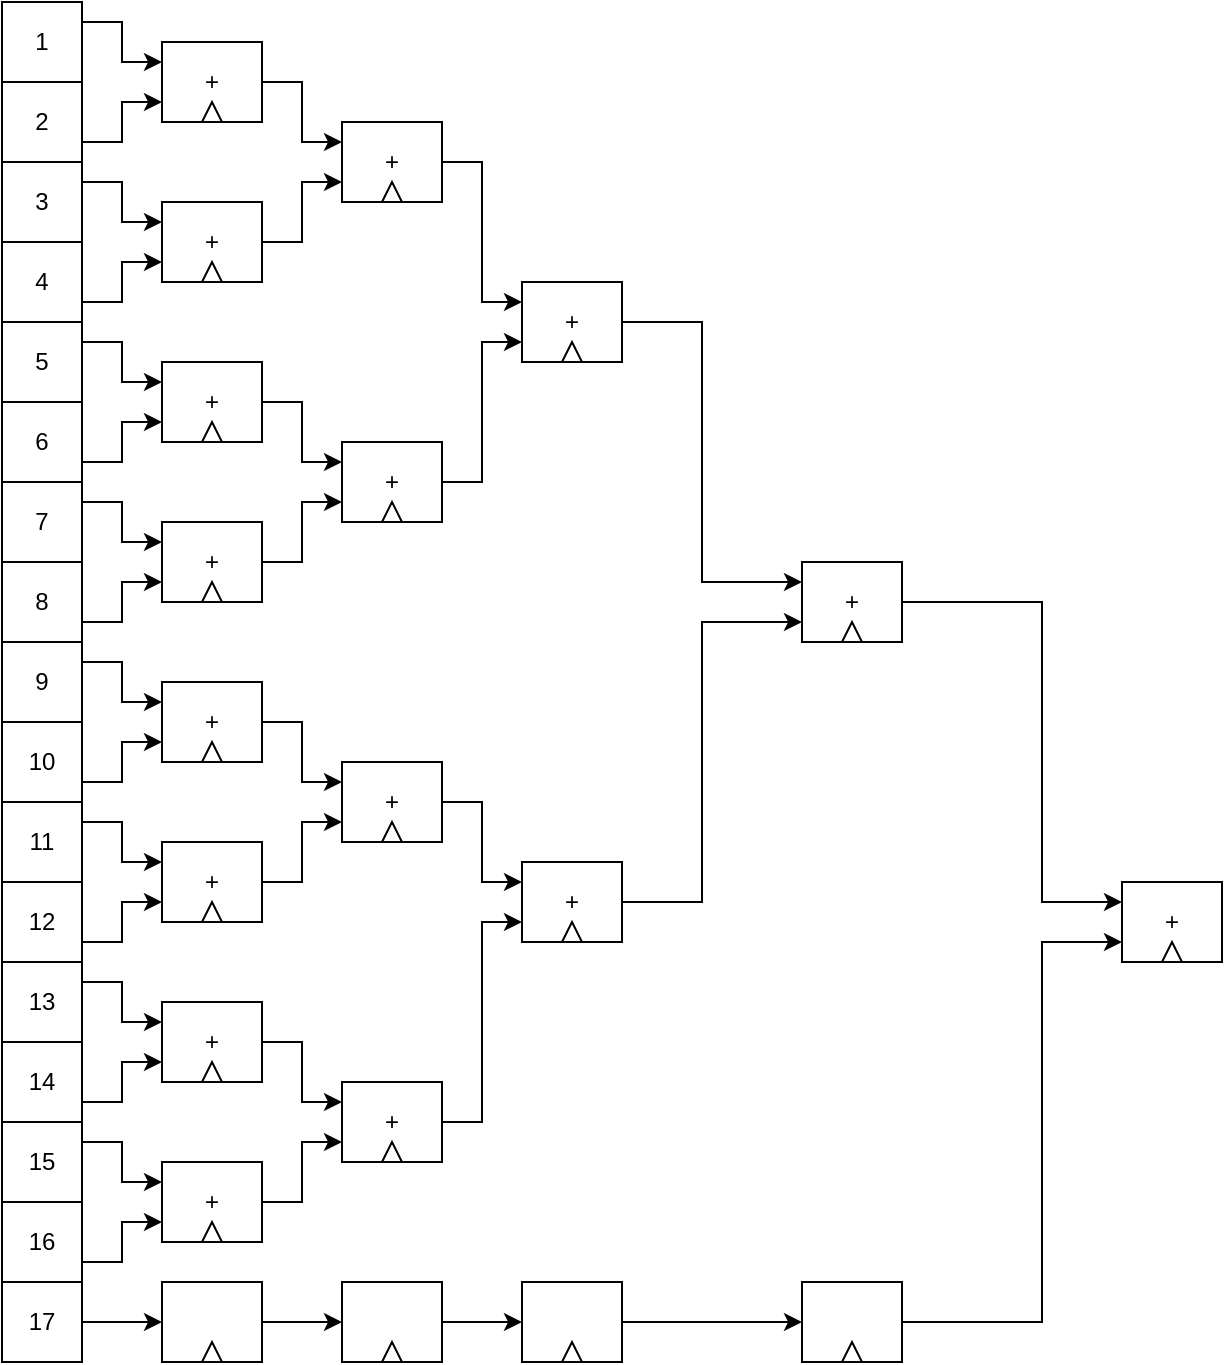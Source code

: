 <mxfile version="26.0.2">
  <diagram id="WsneLTn48bzQhATTeUE6" name="Page-1">
    <mxGraphModel dx="2284" dy="-394" grid="1" gridSize="10" guides="1" tooltips="1" connect="1" arrows="1" fold="1" page="1" pageScale="1" pageWidth="850" pageHeight="1100" math="0" shadow="0">
      <root>
        <mxCell id="0" />
        <mxCell id="1" parent="0" />
        <mxCell id="QceZ4BOWjBwWvUnkvkng-1" value="1" style="rounded=0;whiteSpace=wrap;html=1;" vertex="1" parent="1">
          <mxGeometry x="-320" y="1400" width="40" height="40" as="geometry" />
        </mxCell>
        <mxCell id="QceZ4BOWjBwWvUnkvkng-2" value="2" style="rounded=0;whiteSpace=wrap;html=1;" vertex="1" parent="1">
          <mxGeometry x="-320" y="1440" width="40" height="40" as="geometry" />
        </mxCell>
        <mxCell id="QceZ4BOWjBwWvUnkvkng-3" value="3" style="rounded=0;whiteSpace=wrap;html=1;" vertex="1" parent="1">
          <mxGeometry x="-320" y="1480" width="40" height="40" as="geometry" />
        </mxCell>
        <mxCell id="QceZ4BOWjBwWvUnkvkng-4" value="4" style="rounded=0;whiteSpace=wrap;html=1;" vertex="1" parent="1">
          <mxGeometry x="-320" y="1520" width="40" height="40" as="geometry" />
        </mxCell>
        <mxCell id="QceZ4BOWjBwWvUnkvkng-5" value="5" style="rounded=0;whiteSpace=wrap;html=1;" vertex="1" parent="1">
          <mxGeometry x="-320" y="1560" width="40" height="40" as="geometry" />
        </mxCell>
        <mxCell id="QceZ4BOWjBwWvUnkvkng-6" value="6" style="rounded=0;whiteSpace=wrap;html=1;" vertex="1" parent="1">
          <mxGeometry x="-320" y="1600" width="40" height="40" as="geometry" />
        </mxCell>
        <mxCell id="QceZ4BOWjBwWvUnkvkng-7" value="7" style="rounded=0;whiteSpace=wrap;html=1;" vertex="1" parent="1">
          <mxGeometry x="-320" y="1640" width="40" height="40" as="geometry" />
        </mxCell>
        <mxCell id="QceZ4BOWjBwWvUnkvkng-8" value="8" style="rounded=0;whiteSpace=wrap;html=1;" vertex="1" parent="1">
          <mxGeometry x="-320" y="1680" width="40" height="40" as="geometry" />
        </mxCell>
        <mxCell id="QceZ4BOWjBwWvUnkvkng-9" value="9" style="rounded=0;whiteSpace=wrap;html=1;" vertex="1" parent="1">
          <mxGeometry x="-320" y="1720" width="40" height="40" as="geometry" />
        </mxCell>
        <mxCell id="QceZ4BOWjBwWvUnkvkng-10" value="" style="endArrow=classic;html=1;rounded=0;entryX=0;entryY=0.25;entryDx=0;entryDy=0;" edge="1" parent="1" target="QceZ4BOWjBwWvUnkvkng-12">
          <mxGeometry width="50" height="50" relative="1" as="geometry">
            <mxPoint x="-280" y="1410" as="sourcePoint" />
            <mxPoint x="-115" y="1455" as="targetPoint" />
            <Array as="points">
              <mxPoint x="-260" y="1410" />
              <mxPoint x="-260" y="1430" />
            </Array>
          </mxGeometry>
        </mxCell>
        <mxCell id="QceZ4BOWjBwWvUnkvkng-11" value="" style="endArrow=classic;html=1;rounded=0;exitX=1;exitY=0.5;exitDx=0;exitDy=0;entryX=0;entryY=0.75;entryDx=0;entryDy=0;" edge="1" parent="1" target="QceZ4BOWjBwWvUnkvkng-12">
          <mxGeometry width="50" height="50" relative="1" as="geometry">
            <mxPoint x="-280" y="1470" as="sourcePoint" />
            <mxPoint x="80" y="1530" as="targetPoint" />
            <Array as="points">
              <mxPoint x="-260" y="1470" />
              <mxPoint x="-260" y="1450" />
            </Array>
          </mxGeometry>
        </mxCell>
        <mxCell id="QceZ4BOWjBwWvUnkvkng-12" value="+" style="rounded=0;whiteSpace=wrap;html=1;" vertex="1" parent="1">
          <mxGeometry x="-240" y="1420" width="50" height="40" as="geometry" />
        </mxCell>
        <mxCell id="QceZ4BOWjBwWvUnkvkng-13" value="" style="triangle;whiteSpace=wrap;html=1;direction=north;" vertex="1" parent="1">
          <mxGeometry x="-220" y="1450" width="10" height="10" as="geometry" />
        </mxCell>
        <mxCell id="QceZ4BOWjBwWvUnkvkng-14" value="" style="endArrow=classic;html=1;rounded=0;entryX=0;entryY=0.25;entryDx=0;entryDy=0;" edge="1" parent="1" target="QceZ4BOWjBwWvUnkvkng-16">
          <mxGeometry width="50" height="50" relative="1" as="geometry">
            <mxPoint x="-280" y="1490" as="sourcePoint" />
            <mxPoint x="-115" y="1535" as="targetPoint" />
            <Array as="points">
              <mxPoint x="-260" y="1490" />
              <mxPoint x="-260" y="1510" />
            </Array>
          </mxGeometry>
        </mxCell>
        <mxCell id="QceZ4BOWjBwWvUnkvkng-15" value="" style="endArrow=classic;html=1;rounded=0;exitX=1;exitY=0.5;exitDx=0;exitDy=0;entryX=0;entryY=0.75;entryDx=0;entryDy=0;" edge="1" parent="1" target="QceZ4BOWjBwWvUnkvkng-16">
          <mxGeometry width="50" height="50" relative="1" as="geometry">
            <mxPoint x="-280" y="1550" as="sourcePoint" />
            <mxPoint x="80" y="1610" as="targetPoint" />
            <Array as="points">
              <mxPoint x="-260" y="1550" />
              <mxPoint x="-260" y="1530" />
            </Array>
          </mxGeometry>
        </mxCell>
        <mxCell id="QceZ4BOWjBwWvUnkvkng-16" value="+" style="rounded=0;whiteSpace=wrap;html=1;" vertex="1" parent="1">
          <mxGeometry x="-240" y="1500" width="50" height="40" as="geometry" />
        </mxCell>
        <mxCell id="QceZ4BOWjBwWvUnkvkng-17" value="" style="triangle;whiteSpace=wrap;html=1;direction=north;" vertex="1" parent="1">
          <mxGeometry x="-220" y="1530" width="10" height="10" as="geometry" />
        </mxCell>
        <mxCell id="QceZ4BOWjBwWvUnkvkng-18" value="" style="endArrow=classic;html=1;rounded=0;entryX=0;entryY=0.25;entryDx=0;entryDy=0;" edge="1" parent="1" target="QceZ4BOWjBwWvUnkvkng-20">
          <mxGeometry width="50" height="50" relative="1" as="geometry">
            <mxPoint x="-280" y="1570" as="sourcePoint" />
            <mxPoint x="-115" y="1615" as="targetPoint" />
            <Array as="points">
              <mxPoint x="-260" y="1570" />
              <mxPoint x="-260" y="1590" />
            </Array>
          </mxGeometry>
        </mxCell>
        <mxCell id="QceZ4BOWjBwWvUnkvkng-19" value="" style="endArrow=classic;html=1;rounded=0;exitX=1;exitY=0.5;exitDx=0;exitDy=0;entryX=0;entryY=0.75;entryDx=0;entryDy=0;" edge="1" parent="1" target="QceZ4BOWjBwWvUnkvkng-20">
          <mxGeometry width="50" height="50" relative="1" as="geometry">
            <mxPoint x="-280" y="1630" as="sourcePoint" />
            <mxPoint x="80" y="1690" as="targetPoint" />
            <Array as="points">
              <mxPoint x="-260" y="1630" />
              <mxPoint x="-260" y="1610" />
            </Array>
          </mxGeometry>
        </mxCell>
        <mxCell id="QceZ4BOWjBwWvUnkvkng-20" value="+" style="rounded=0;whiteSpace=wrap;html=1;" vertex="1" parent="1">
          <mxGeometry x="-240" y="1580" width="50" height="40" as="geometry" />
        </mxCell>
        <mxCell id="QceZ4BOWjBwWvUnkvkng-21" value="" style="triangle;whiteSpace=wrap;html=1;direction=north;" vertex="1" parent="1">
          <mxGeometry x="-220" y="1610" width="10" height="10" as="geometry" />
        </mxCell>
        <mxCell id="QceZ4BOWjBwWvUnkvkng-22" value="" style="endArrow=classic;html=1;rounded=0;entryX=0;entryY=0.25;entryDx=0;entryDy=0;" edge="1" parent="1" target="QceZ4BOWjBwWvUnkvkng-25">
          <mxGeometry width="50" height="50" relative="1" as="geometry">
            <mxPoint x="-280" y="1650" as="sourcePoint" />
            <mxPoint x="-115" y="1695" as="targetPoint" />
            <Array as="points">
              <mxPoint x="-260" y="1650" />
              <mxPoint x="-260" y="1670" />
            </Array>
          </mxGeometry>
        </mxCell>
        <mxCell id="QceZ4BOWjBwWvUnkvkng-23" value="" style="endArrow=classic;html=1;rounded=0;exitX=1;exitY=0.5;exitDx=0;exitDy=0;entryX=0;entryY=0.75;entryDx=0;entryDy=0;" edge="1" parent="1" target="QceZ4BOWjBwWvUnkvkng-25">
          <mxGeometry width="50" height="50" relative="1" as="geometry">
            <mxPoint x="-280" y="1710" as="sourcePoint" />
            <mxPoint x="80" y="1770" as="targetPoint" />
            <Array as="points">
              <mxPoint x="-260" y="1710" />
              <mxPoint x="-260" y="1690" />
            </Array>
          </mxGeometry>
        </mxCell>
        <mxCell id="QceZ4BOWjBwWvUnkvkng-24" value="" style="group" vertex="1" connectable="0" parent="1">
          <mxGeometry x="-240" y="1660" width="50" height="40" as="geometry" />
        </mxCell>
        <mxCell id="QceZ4BOWjBwWvUnkvkng-25" value="+" style="rounded=0;whiteSpace=wrap;html=1;" vertex="1" parent="QceZ4BOWjBwWvUnkvkng-24">
          <mxGeometry width="50" height="40" as="geometry" />
        </mxCell>
        <mxCell id="QceZ4BOWjBwWvUnkvkng-26" value="" style="triangle;whiteSpace=wrap;html=1;direction=north;" vertex="1" parent="QceZ4BOWjBwWvUnkvkng-24">
          <mxGeometry x="20" y="30" width="10" height="10" as="geometry" />
        </mxCell>
        <mxCell id="QceZ4BOWjBwWvUnkvkng-27" value="" style="endArrow=classic;html=1;rounded=0;entryX=0;entryY=0.25;entryDx=0;entryDy=0;" edge="1" parent="1" target="QceZ4BOWjBwWvUnkvkng-29">
          <mxGeometry width="50" height="50" relative="1" as="geometry">
            <mxPoint x="-190" y="1440" as="sourcePoint" />
            <mxPoint x="-25" y="1485" as="targetPoint" />
            <Array as="points">
              <mxPoint x="-170" y="1440" />
              <mxPoint x="-170" y="1470" />
            </Array>
          </mxGeometry>
        </mxCell>
        <mxCell id="QceZ4BOWjBwWvUnkvkng-28" value="" style="endArrow=classic;html=1;rounded=0;exitX=1;exitY=0.5;exitDx=0;exitDy=0;entryX=0;entryY=0.75;entryDx=0;entryDy=0;" edge="1" parent="1" target="QceZ4BOWjBwWvUnkvkng-29">
          <mxGeometry width="50" height="50" relative="1" as="geometry">
            <mxPoint x="-190" y="1520" as="sourcePoint" />
            <mxPoint x="170" y="1560" as="targetPoint" />
            <Array as="points">
              <mxPoint x="-170" y="1520" />
              <mxPoint x="-170" y="1490" />
            </Array>
          </mxGeometry>
        </mxCell>
        <mxCell id="QceZ4BOWjBwWvUnkvkng-29" value="+" style="rounded=0;whiteSpace=wrap;html=1;" vertex="1" parent="1">
          <mxGeometry x="-150" y="1460" width="50" height="40" as="geometry" />
        </mxCell>
        <mxCell id="QceZ4BOWjBwWvUnkvkng-30" value="" style="triangle;whiteSpace=wrap;html=1;direction=north;" vertex="1" parent="1">
          <mxGeometry x="-130" y="1490" width="10" height="10" as="geometry" />
        </mxCell>
        <mxCell id="QceZ4BOWjBwWvUnkvkng-31" value="" style="endArrow=classic;html=1;rounded=0;entryX=0;entryY=0.25;entryDx=0;entryDy=0;" edge="1" parent="1" target="QceZ4BOWjBwWvUnkvkng-33">
          <mxGeometry width="50" height="50" relative="1" as="geometry">
            <mxPoint x="-190" y="1600" as="sourcePoint" />
            <mxPoint x="-25" y="1645" as="targetPoint" />
            <Array as="points">
              <mxPoint x="-170" y="1600" />
              <mxPoint x="-170" y="1630" />
            </Array>
          </mxGeometry>
        </mxCell>
        <mxCell id="QceZ4BOWjBwWvUnkvkng-32" value="" style="endArrow=classic;html=1;rounded=0;exitX=1;exitY=0.5;exitDx=0;exitDy=0;entryX=0;entryY=0.75;entryDx=0;entryDy=0;" edge="1" parent="1" target="QceZ4BOWjBwWvUnkvkng-33">
          <mxGeometry width="50" height="50" relative="1" as="geometry">
            <mxPoint x="-190" y="1680" as="sourcePoint" />
            <mxPoint x="170" y="1720" as="targetPoint" />
            <Array as="points">
              <mxPoint x="-170" y="1680" />
              <mxPoint x="-170" y="1650" />
            </Array>
          </mxGeometry>
        </mxCell>
        <mxCell id="QceZ4BOWjBwWvUnkvkng-33" value="+" style="rounded=0;whiteSpace=wrap;html=1;" vertex="1" parent="1">
          <mxGeometry x="-150" y="1620" width="50" height="40" as="geometry" />
        </mxCell>
        <mxCell id="QceZ4BOWjBwWvUnkvkng-34" value="" style="triangle;whiteSpace=wrap;html=1;direction=north;" vertex="1" parent="1">
          <mxGeometry x="-130" y="1650" width="10" height="10" as="geometry" />
        </mxCell>
        <mxCell id="QceZ4BOWjBwWvUnkvkng-35" value="+" style="rounded=0;whiteSpace=wrap;html=1;" vertex="1" parent="1">
          <mxGeometry x="-60" y="1540" width="50" height="40" as="geometry" />
        </mxCell>
        <mxCell id="QceZ4BOWjBwWvUnkvkng-36" value="" style="triangle;whiteSpace=wrap;html=1;direction=north;" vertex="1" parent="1">
          <mxGeometry x="-40" y="1570" width="10" height="10" as="geometry" />
        </mxCell>
        <mxCell id="QceZ4BOWjBwWvUnkvkng-37" value="" style="endArrow=classic;html=1;rounded=0;exitX=1;exitY=0.5;exitDx=0;exitDy=0;entryX=0;entryY=0.25;entryDx=0;entryDy=0;" edge="1" parent="1" source="QceZ4BOWjBwWvUnkvkng-29" target="QceZ4BOWjBwWvUnkvkng-35">
          <mxGeometry width="50" height="50" relative="1" as="geometry">
            <mxPoint x="-170" y="1600" as="sourcePoint" />
            <mxPoint x="-120" y="1550" as="targetPoint" />
            <Array as="points">
              <mxPoint x="-80" y="1480" />
              <mxPoint x="-80" y="1550" />
            </Array>
          </mxGeometry>
        </mxCell>
        <mxCell id="QceZ4BOWjBwWvUnkvkng-38" value="" style="endArrow=classic;html=1;rounded=0;entryX=0;entryY=0.75;entryDx=0;entryDy=0;exitX=1;exitY=0.5;exitDx=0;exitDy=0;" edge="1" parent="1" source="QceZ4BOWjBwWvUnkvkng-33" target="QceZ4BOWjBwWvUnkvkng-35">
          <mxGeometry width="50" height="50" relative="1" as="geometry">
            <mxPoint x="-170" y="1600" as="sourcePoint" />
            <mxPoint x="-120" y="1550" as="targetPoint" />
            <Array as="points">
              <mxPoint x="-80" y="1640" />
              <mxPoint x="-80" y="1570" />
            </Array>
          </mxGeometry>
        </mxCell>
        <mxCell id="QceZ4BOWjBwWvUnkvkng-39" value="10" style="rounded=0;whiteSpace=wrap;html=1;" vertex="1" parent="1">
          <mxGeometry x="-320" y="1760" width="40" height="40" as="geometry" />
        </mxCell>
        <mxCell id="QceZ4BOWjBwWvUnkvkng-40" value="11" style="rounded=0;whiteSpace=wrap;html=1;" vertex="1" parent="1">
          <mxGeometry x="-320" y="1800" width="40" height="40" as="geometry" />
        </mxCell>
        <mxCell id="QceZ4BOWjBwWvUnkvkng-41" value="12" style="rounded=0;whiteSpace=wrap;html=1;" vertex="1" parent="1">
          <mxGeometry x="-320" y="1840" width="40" height="40" as="geometry" />
        </mxCell>
        <mxCell id="QceZ4BOWjBwWvUnkvkng-42" value="13" style="rounded=0;whiteSpace=wrap;html=1;" vertex="1" parent="1">
          <mxGeometry x="-320" y="1880" width="40" height="40" as="geometry" />
        </mxCell>
        <mxCell id="QceZ4BOWjBwWvUnkvkng-43" value="" style="endArrow=classic;html=1;rounded=0;entryX=0;entryY=0.25;entryDx=0;entryDy=0;" edge="1" parent="1" target="QceZ4BOWjBwWvUnkvkng-46">
          <mxGeometry width="50" height="50" relative="1" as="geometry">
            <mxPoint x="-280" y="1730" as="sourcePoint" />
            <mxPoint x="-115" y="1775" as="targetPoint" />
            <Array as="points">
              <mxPoint x="-260" y="1730" />
              <mxPoint x="-260" y="1750" />
            </Array>
          </mxGeometry>
        </mxCell>
        <mxCell id="QceZ4BOWjBwWvUnkvkng-44" value="" style="endArrow=classic;html=1;rounded=0;exitX=1;exitY=0.5;exitDx=0;exitDy=0;entryX=0;entryY=0.75;entryDx=0;entryDy=0;" edge="1" parent="1" target="QceZ4BOWjBwWvUnkvkng-46">
          <mxGeometry width="50" height="50" relative="1" as="geometry">
            <mxPoint x="-280" y="1790" as="sourcePoint" />
            <mxPoint x="80" y="1850" as="targetPoint" />
            <Array as="points">
              <mxPoint x="-260" y="1790" />
              <mxPoint x="-260" y="1770" />
            </Array>
          </mxGeometry>
        </mxCell>
        <mxCell id="QceZ4BOWjBwWvUnkvkng-45" value="" style="group" vertex="1" connectable="0" parent="1">
          <mxGeometry x="-240" y="1740" width="50" height="40" as="geometry" />
        </mxCell>
        <mxCell id="QceZ4BOWjBwWvUnkvkng-46" value="+" style="rounded=0;whiteSpace=wrap;html=1;" vertex="1" parent="QceZ4BOWjBwWvUnkvkng-45">
          <mxGeometry width="50" height="40" as="geometry" />
        </mxCell>
        <mxCell id="QceZ4BOWjBwWvUnkvkng-47" value="" style="triangle;whiteSpace=wrap;html=1;direction=north;" vertex="1" parent="QceZ4BOWjBwWvUnkvkng-45">
          <mxGeometry x="20" y="30" width="10" height="10" as="geometry" />
        </mxCell>
        <mxCell id="QceZ4BOWjBwWvUnkvkng-48" value="" style="endArrow=classic;html=1;rounded=0;entryX=0;entryY=0.25;entryDx=0;entryDy=0;" edge="1" parent="1" target="QceZ4BOWjBwWvUnkvkng-51">
          <mxGeometry width="50" height="50" relative="1" as="geometry">
            <mxPoint x="-280" y="1810" as="sourcePoint" />
            <mxPoint x="-115" y="1855" as="targetPoint" />
            <Array as="points">
              <mxPoint x="-260" y="1810" />
              <mxPoint x="-260" y="1830" />
            </Array>
          </mxGeometry>
        </mxCell>
        <mxCell id="QceZ4BOWjBwWvUnkvkng-49" value="" style="endArrow=classic;html=1;rounded=0;exitX=1;exitY=0.5;exitDx=0;exitDy=0;entryX=0;entryY=0.75;entryDx=0;entryDy=0;" edge="1" parent="1" target="QceZ4BOWjBwWvUnkvkng-51">
          <mxGeometry width="50" height="50" relative="1" as="geometry">
            <mxPoint x="-280" y="1870" as="sourcePoint" />
            <mxPoint x="80" y="1930" as="targetPoint" />
            <Array as="points">
              <mxPoint x="-260" y="1870" />
              <mxPoint x="-260" y="1850" />
            </Array>
          </mxGeometry>
        </mxCell>
        <mxCell id="QceZ4BOWjBwWvUnkvkng-50" value="" style="group" vertex="1" connectable="0" parent="1">
          <mxGeometry x="-240" y="1820" width="50" height="40" as="geometry" />
        </mxCell>
        <mxCell id="QceZ4BOWjBwWvUnkvkng-51" value="+" style="rounded=0;whiteSpace=wrap;html=1;" vertex="1" parent="QceZ4BOWjBwWvUnkvkng-50">
          <mxGeometry width="50" height="40" as="geometry" />
        </mxCell>
        <mxCell id="QceZ4BOWjBwWvUnkvkng-52" value="" style="triangle;whiteSpace=wrap;html=1;direction=north;" vertex="1" parent="QceZ4BOWjBwWvUnkvkng-50">
          <mxGeometry x="20" y="30" width="10" height="10" as="geometry" />
        </mxCell>
        <mxCell id="QceZ4BOWjBwWvUnkvkng-56" value="" style="endArrow=classic;html=1;rounded=0;entryX=0;entryY=0.25;entryDx=0;entryDy=0;" edge="1" parent="1" target="QceZ4BOWjBwWvUnkvkng-58">
          <mxGeometry width="50" height="50" relative="1" as="geometry">
            <mxPoint x="-190" y="1760" as="sourcePoint" />
            <mxPoint x="-25" y="1805" as="targetPoint" />
            <Array as="points">
              <mxPoint x="-170" y="1760" />
              <mxPoint x="-170" y="1790" />
            </Array>
          </mxGeometry>
        </mxCell>
        <mxCell id="QceZ4BOWjBwWvUnkvkng-57" value="" style="endArrow=classic;html=1;rounded=0;exitX=1;exitY=0.5;exitDx=0;exitDy=0;entryX=0;entryY=0.75;entryDx=0;entryDy=0;" edge="1" parent="1" target="QceZ4BOWjBwWvUnkvkng-58">
          <mxGeometry width="50" height="50" relative="1" as="geometry">
            <mxPoint x="-190" y="1840" as="sourcePoint" />
            <mxPoint x="170" y="1880" as="targetPoint" />
            <Array as="points">
              <mxPoint x="-170" y="1840" />
              <mxPoint x="-170" y="1810" />
            </Array>
          </mxGeometry>
        </mxCell>
        <mxCell id="QceZ4BOWjBwWvUnkvkng-58" value="+" style="rounded=0;whiteSpace=wrap;html=1;" vertex="1" parent="1">
          <mxGeometry x="-150" y="1780" width="50" height="40" as="geometry" />
        </mxCell>
        <mxCell id="QceZ4BOWjBwWvUnkvkng-59" value="" style="triangle;whiteSpace=wrap;html=1;direction=north;" vertex="1" parent="1">
          <mxGeometry x="-130" y="1810" width="10" height="10" as="geometry" />
        </mxCell>
        <mxCell id="QceZ4BOWjBwWvUnkvkng-60" value="+" style="rounded=0;whiteSpace=wrap;html=1;" vertex="1" parent="1">
          <mxGeometry x="-60" y="1830" width="50" height="40" as="geometry" />
        </mxCell>
        <mxCell id="QceZ4BOWjBwWvUnkvkng-61" value="" style="triangle;whiteSpace=wrap;html=1;direction=north;" vertex="1" parent="1">
          <mxGeometry x="-40" y="1860" width="10" height="10" as="geometry" />
        </mxCell>
        <mxCell id="QceZ4BOWjBwWvUnkvkng-62" value="" style="endArrow=classic;html=1;rounded=0;exitX=1;exitY=0.5;exitDx=0;exitDy=0;entryX=0;entryY=0.25;entryDx=0;entryDy=0;" edge="1" parent="1" target="QceZ4BOWjBwWvUnkvkng-60">
          <mxGeometry width="50" height="50" relative="1" as="geometry">
            <mxPoint x="-100" y="1800" as="sourcePoint" />
            <mxPoint x="-120" y="1870" as="targetPoint" />
            <Array as="points">
              <mxPoint x="-80" y="1800" />
              <mxPoint x="-80" y="1840" />
            </Array>
          </mxGeometry>
        </mxCell>
        <mxCell id="QceZ4BOWjBwWvUnkvkng-64" value="+" style="rounded=0;whiteSpace=wrap;html=1;" vertex="1" parent="1">
          <mxGeometry x="80" y="1680" width="50" height="40" as="geometry" />
        </mxCell>
        <mxCell id="QceZ4BOWjBwWvUnkvkng-65" value="" style="triangle;whiteSpace=wrap;html=1;direction=north;" vertex="1" parent="1">
          <mxGeometry x="100" y="1710" width="10" height="10" as="geometry" />
        </mxCell>
        <mxCell id="QceZ4BOWjBwWvUnkvkng-66" value="" style="endArrow=classic;html=1;rounded=0;exitX=1;exitY=0.5;exitDx=0;exitDy=0;entryX=0;entryY=0.25;entryDx=0;entryDy=0;" edge="1" parent="1" source="QceZ4BOWjBwWvUnkvkng-35" target="QceZ4BOWjBwWvUnkvkng-64">
          <mxGeometry width="50" height="50" relative="1" as="geometry">
            <mxPoint x="10" y="1580" as="sourcePoint" />
            <mxPoint x="50" y="1650" as="targetPoint" />
            <Array as="points">
              <mxPoint x="30" y="1560" />
              <mxPoint x="30" y="1690" />
            </Array>
          </mxGeometry>
        </mxCell>
        <mxCell id="QceZ4BOWjBwWvUnkvkng-67" value="" style="endArrow=classic;html=1;rounded=0;entryX=0;entryY=0.75;entryDx=0;entryDy=0;exitX=1;exitY=0.5;exitDx=0;exitDy=0;" edge="1" parent="1" source="QceZ4BOWjBwWvUnkvkng-60" target="QceZ4BOWjBwWvUnkvkng-64">
          <mxGeometry width="50" height="50" relative="1" as="geometry">
            <mxPoint x="-30" y="1820" as="sourcePoint" />
            <mxPoint x="100" y="1780" as="targetPoint" />
            <Array as="points">
              <mxPoint x="30" y="1850" />
              <mxPoint x="30" y="1710" />
            </Array>
          </mxGeometry>
        </mxCell>
        <mxCell id="QceZ4BOWjBwWvUnkvkng-70" value="14" style="rounded=0;whiteSpace=wrap;html=1;" vertex="1" parent="1">
          <mxGeometry x="-320" y="1920" width="40" height="40" as="geometry" />
        </mxCell>
        <mxCell id="QceZ4BOWjBwWvUnkvkng-71" value="15" style="rounded=0;whiteSpace=wrap;html=1;" vertex="1" parent="1">
          <mxGeometry x="-320" y="1960" width="40" height="40" as="geometry" />
        </mxCell>
        <mxCell id="QceZ4BOWjBwWvUnkvkng-72" value="16" style="rounded=0;whiteSpace=wrap;html=1;" vertex="1" parent="1">
          <mxGeometry x="-320" y="2000" width="40" height="40" as="geometry" />
        </mxCell>
        <mxCell id="QceZ4BOWjBwWvUnkvkng-73" value="17" style="rounded=0;whiteSpace=wrap;html=1;" vertex="1" parent="1">
          <mxGeometry x="-320" y="2040" width="40" height="40" as="geometry" />
        </mxCell>
        <mxCell id="QceZ4BOWjBwWvUnkvkng-74" value="" style="endArrow=classic;html=1;rounded=0;entryX=0;entryY=0.25;entryDx=0;entryDy=0;" edge="1" parent="1" target="QceZ4BOWjBwWvUnkvkng-77">
          <mxGeometry width="50" height="50" relative="1" as="geometry">
            <mxPoint x="-280" y="1890" as="sourcePoint" />
            <mxPoint x="-115" y="1935" as="targetPoint" />
            <Array as="points">
              <mxPoint x="-260" y="1890" />
              <mxPoint x="-260" y="1910" />
            </Array>
          </mxGeometry>
        </mxCell>
        <mxCell id="QceZ4BOWjBwWvUnkvkng-75" value="" style="endArrow=classic;html=1;rounded=0;exitX=1;exitY=0.5;exitDx=0;exitDy=0;entryX=0;entryY=0.75;entryDx=0;entryDy=0;" edge="1" parent="1" target="QceZ4BOWjBwWvUnkvkng-77">
          <mxGeometry width="50" height="50" relative="1" as="geometry">
            <mxPoint x="-280" y="1950" as="sourcePoint" />
            <mxPoint x="80" y="2010" as="targetPoint" />
            <Array as="points">
              <mxPoint x="-260" y="1950" />
              <mxPoint x="-260" y="1930" />
            </Array>
          </mxGeometry>
        </mxCell>
        <mxCell id="QceZ4BOWjBwWvUnkvkng-76" value="" style="group" vertex="1" connectable="0" parent="1">
          <mxGeometry x="-240" y="1900" width="50" height="40" as="geometry" />
        </mxCell>
        <mxCell id="QceZ4BOWjBwWvUnkvkng-77" value="+" style="rounded=0;whiteSpace=wrap;html=1;" vertex="1" parent="QceZ4BOWjBwWvUnkvkng-76">
          <mxGeometry width="50" height="40" as="geometry" />
        </mxCell>
        <mxCell id="QceZ4BOWjBwWvUnkvkng-78" value="" style="triangle;whiteSpace=wrap;html=1;direction=north;" vertex="1" parent="QceZ4BOWjBwWvUnkvkng-76">
          <mxGeometry x="20" y="30" width="10" height="10" as="geometry" />
        </mxCell>
        <mxCell id="QceZ4BOWjBwWvUnkvkng-79" value="" style="endArrow=classic;html=1;rounded=0;entryX=0;entryY=0.25;entryDx=0;entryDy=0;" edge="1" parent="1" target="QceZ4BOWjBwWvUnkvkng-82">
          <mxGeometry width="50" height="50" relative="1" as="geometry">
            <mxPoint x="-280" y="1970" as="sourcePoint" />
            <mxPoint x="-115" y="2015" as="targetPoint" />
            <Array as="points">
              <mxPoint x="-260" y="1970" />
              <mxPoint x="-260" y="1990" />
            </Array>
          </mxGeometry>
        </mxCell>
        <mxCell id="QceZ4BOWjBwWvUnkvkng-80" value="" style="endArrow=classic;html=1;rounded=0;exitX=1;exitY=0.5;exitDx=0;exitDy=0;entryX=0;entryY=0.75;entryDx=0;entryDy=0;" edge="1" parent="1" target="QceZ4BOWjBwWvUnkvkng-82">
          <mxGeometry width="50" height="50" relative="1" as="geometry">
            <mxPoint x="-280" y="2030" as="sourcePoint" />
            <mxPoint x="80" y="2090" as="targetPoint" />
            <Array as="points">
              <mxPoint x="-260" y="2030" />
              <mxPoint x="-260" y="2010" />
            </Array>
          </mxGeometry>
        </mxCell>
        <mxCell id="QceZ4BOWjBwWvUnkvkng-81" value="" style="group" vertex="1" connectable="0" parent="1">
          <mxGeometry x="-240" y="1980" width="50" height="40" as="geometry" />
        </mxCell>
        <mxCell id="QceZ4BOWjBwWvUnkvkng-82" value="+" style="rounded=0;whiteSpace=wrap;html=1;" vertex="1" parent="QceZ4BOWjBwWvUnkvkng-81">
          <mxGeometry width="50" height="40" as="geometry" />
        </mxCell>
        <mxCell id="QceZ4BOWjBwWvUnkvkng-83" value="" style="triangle;whiteSpace=wrap;html=1;direction=north;" vertex="1" parent="QceZ4BOWjBwWvUnkvkng-81">
          <mxGeometry x="20" y="30" width="10" height="10" as="geometry" />
        </mxCell>
        <mxCell id="QceZ4BOWjBwWvUnkvkng-84" value="" style="endArrow=classic;html=1;rounded=0;entryX=0;entryY=0.25;entryDx=0;entryDy=0;" edge="1" parent="1" target="QceZ4BOWjBwWvUnkvkng-86">
          <mxGeometry width="50" height="50" relative="1" as="geometry">
            <mxPoint x="-190" y="1920" as="sourcePoint" />
            <mxPoint x="-25" y="1965" as="targetPoint" />
            <Array as="points">
              <mxPoint x="-170" y="1920" />
              <mxPoint x="-170" y="1950" />
            </Array>
          </mxGeometry>
        </mxCell>
        <mxCell id="QceZ4BOWjBwWvUnkvkng-85" value="" style="endArrow=classic;html=1;rounded=0;exitX=1;exitY=0.5;exitDx=0;exitDy=0;entryX=0;entryY=0.75;entryDx=0;entryDy=0;" edge="1" parent="1" target="QceZ4BOWjBwWvUnkvkng-86">
          <mxGeometry width="50" height="50" relative="1" as="geometry">
            <mxPoint x="-190" y="2000" as="sourcePoint" />
            <mxPoint x="170" y="2040" as="targetPoint" />
            <Array as="points">
              <mxPoint x="-170" y="2000" />
              <mxPoint x="-170" y="1970" />
            </Array>
          </mxGeometry>
        </mxCell>
        <mxCell id="QceZ4BOWjBwWvUnkvkng-86" value="+" style="rounded=0;whiteSpace=wrap;html=1;" vertex="1" parent="1">
          <mxGeometry x="-150" y="1940" width="50" height="40" as="geometry" />
        </mxCell>
        <mxCell id="QceZ4BOWjBwWvUnkvkng-87" value="" style="triangle;whiteSpace=wrap;html=1;direction=north;" vertex="1" parent="1">
          <mxGeometry x="-130" y="1970" width="10" height="10" as="geometry" />
        </mxCell>
        <mxCell id="QceZ4BOWjBwWvUnkvkng-88" value="" style="rounded=0;whiteSpace=wrap;html=1;" vertex="1" parent="1">
          <mxGeometry x="-240" y="2040" width="50" height="40" as="geometry" />
        </mxCell>
        <mxCell id="QceZ4BOWjBwWvUnkvkng-89" value="" style="triangle;whiteSpace=wrap;html=1;direction=north;" vertex="1" parent="1">
          <mxGeometry x="-220" y="2070" width="10" height="10" as="geometry" />
        </mxCell>
        <mxCell id="QceZ4BOWjBwWvUnkvkng-90" value="" style="endArrow=classic;html=1;rounded=0;exitX=1;exitY=0.5;exitDx=0;exitDy=0;entryX=0;entryY=0.5;entryDx=0;entryDy=0;" edge="1" parent="1" target="QceZ4BOWjBwWvUnkvkng-88">
          <mxGeometry width="50" height="50" relative="1" as="geometry">
            <mxPoint x="-280" y="2060" as="sourcePoint" />
            <mxPoint x="-160" y="2000" as="targetPoint" />
          </mxGeometry>
        </mxCell>
        <mxCell id="QceZ4BOWjBwWvUnkvkng-91" value="" style="endArrow=classic;html=1;rounded=0;exitX=1;exitY=0.5;exitDx=0;exitDy=0;entryX=0;entryY=0.75;entryDx=0;entryDy=0;" edge="1" parent="1" source="QceZ4BOWjBwWvUnkvkng-86" target="QceZ4BOWjBwWvUnkvkng-60">
          <mxGeometry width="50" height="50" relative="1" as="geometry">
            <mxPoint x="-90" y="1810" as="sourcePoint" />
            <mxPoint x="-50" y="1850" as="targetPoint" />
            <Array as="points">
              <mxPoint x="-80" y="1960" />
              <mxPoint x="-80" y="1910" />
              <mxPoint x="-80" y="1870" />
              <mxPoint x="-80" y="1860" />
            </Array>
          </mxGeometry>
        </mxCell>
        <mxCell id="QceZ4BOWjBwWvUnkvkng-92" value="" style="rounded=0;whiteSpace=wrap;html=1;" vertex="1" parent="1">
          <mxGeometry x="-150" y="2040" width="50" height="40" as="geometry" />
        </mxCell>
        <mxCell id="QceZ4BOWjBwWvUnkvkng-93" value="" style="triangle;whiteSpace=wrap;html=1;direction=north;" vertex="1" parent="1">
          <mxGeometry x="-130" y="2070" width="10" height="10" as="geometry" />
        </mxCell>
        <mxCell id="QceZ4BOWjBwWvUnkvkng-94" value="" style="endArrow=classic;html=1;rounded=0;exitX=1;exitY=0.5;exitDx=0;exitDy=0;entryX=0;entryY=0.5;entryDx=0;entryDy=0;" edge="1" parent="1" target="QceZ4BOWjBwWvUnkvkng-92">
          <mxGeometry width="50" height="50" relative="1" as="geometry">
            <mxPoint x="-190" y="2060" as="sourcePoint" />
            <mxPoint x="-70" y="2000" as="targetPoint" />
          </mxGeometry>
        </mxCell>
        <mxCell id="QceZ4BOWjBwWvUnkvkng-99" value="" style="rounded=0;whiteSpace=wrap;html=1;" vertex="1" parent="1">
          <mxGeometry x="-60" y="2040" width="50" height="40" as="geometry" />
        </mxCell>
        <mxCell id="QceZ4BOWjBwWvUnkvkng-100" value="" style="triangle;whiteSpace=wrap;html=1;direction=north;" vertex="1" parent="1">
          <mxGeometry x="-40" y="2070" width="10" height="10" as="geometry" />
        </mxCell>
        <mxCell id="QceZ4BOWjBwWvUnkvkng-101" value="" style="endArrow=classic;html=1;rounded=0;exitX=1;exitY=0.5;exitDx=0;exitDy=0;entryX=0;entryY=0.5;entryDx=0;entryDy=0;" edge="1" parent="1" target="QceZ4BOWjBwWvUnkvkng-99">
          <mxGeometry width="50" height="50" relative="1" as="geometry">
            <mxPoint x="-100" y="2060" as="sourcePoint" />
            <mxPoint x="20" y="2000" as="targetPoint" />
          </mxGeometry>
        </mxCell>
        <mxCell id="QceZ4BOWjBwWvUnkvkng-102" value="" style="rounded=0;whiteSpace=wrap;html=1;" vertex="1" parent="1">
          <mxGeometry x="80" y="2040" width="50" height="40" as="geometry" />
        </mxCell>
        <mxCell id="QceZ4BOWjBwWvUnkvkng-103" value="" style="triangle;whiteSpace=wrap;html=1;direction=north;" vertex="1" parent="1">
          <mxGeometry x="100" y="2070" width="10" height="10" as="geometry" />
        </mxCell>
        <mxCell id="QceZ4BOWjBwWvUnkvkng-104" value="" style="endArrow=classic;html=1;rounded=0;exitX=1;exitY=0.5;exitDx=0;exitDy=0;entryX=0;entryY=0.5;entryDx=0;entryDy=0;" edge="1" parent="1" target="QceZ4BOWjBwWvUnkvkng-102">
          <mxGeometry width="50" height="50" relative="1" as="geometry">
            <mxPoint x="-10" y="2060" as="sourcePoint" />
            <mxPoint x="110" y="2000" as="targetPoint" />
          </mxGeometry>
        </mxCell>
        <mxCell id="QceZ4BOWjBwWvUnkvkng-107" value="+" style="rounded=0;whiteSpace=wrap;html=1;" vertex="1" parent="1">
          <mxGeometry x="240" y="1840" width="50" height="40" as="geometry" />
        </mxCell>
        <mxCell id="QceZ4BOWjBwWvUnkvkng-108" value="" style="triangle;whiteSpace=wrap;html=1;direction=north;" vertex="1" parent="1">
          <mxGeometry x="260" y="1870" width="10" height="10" as="geometry" />
        </mxCell>
        <mxCell id="QceZ4BOWjBwWvUnkvkng-109" value="" style="endArrow=classic;html=1;rounded=0;exitX=1;exitY=0.5;exitDx=0;exitDy=0;entryX=0;entryY=0.25;entryDx=0;entryDy=0;" edge="1" parent="1" source="QceZ4BOWjBwWvUnkvkng-64" target="QceZ4BOWjBwWvUnkvkng-107">
          <mxGeometry width="50" height="50" relative="1" as="geometry">
            <mxPoint x="200" y="1900" as="sourcePoint" />
            <mxPoint x="250" y="1850" as="targetPoint" />
            <Array as="points">
              <mxPoint x="200" y="1700" />
              <mxPoint x="200" y="1850" />
            </Array>
          </mxGeometry>
        </mxCell>
        <mxCell id="QceZ4BOWjBwWvUnkvkng-110" value="" style="endArrow=classic;html=1;rounded=0;entryX=0;entryY=0.75;entryDx=0;entryDy=0;exitX=1;exitY=0.5;exitDx=0;exitDy=0;" edge="1" parent="1" source="QceZ4BOWjBwWvUnkvkng-102" target="QceZ4BOWjBwWvUnkvkng-107">
          <mxGeometry width="50" height="50" relative="1" as="geometry">
            <mxPoint x="190" y="1965" as="sourcePoint" />
            <mxPoint x="240" y="1915" as="targetPoint" />
            <Array as="points">
              <mxPoint x="200" y="2060" />
              <mxPoint x="200" y="1870" />
            </Array>
          </mxGeometry>
        </mxCell>
      </root>
    </mxGraphModel>
  </diagram>
</mxfile>
